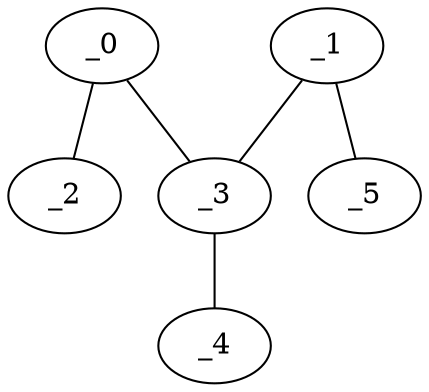 graph KP1_0112 {
	_0	 [x="0.722814",
		y="2.85731"];
	_2	 [x="1.26373",
		y="0.552024"];
	_0 -- _2;
	_3	 [x="0.258238",
		y="1.77926"];
	_0 -- _3;
	_1	 [x="1.92",
		y="2.85"];
	_1 -- _3;
	_5	 [x="1.77057",
		y="1.70826"];
	_1 -- _5;
	_4	 [x="1.6727",
		y="0.0720315"];
	_3 -- _4;
}
